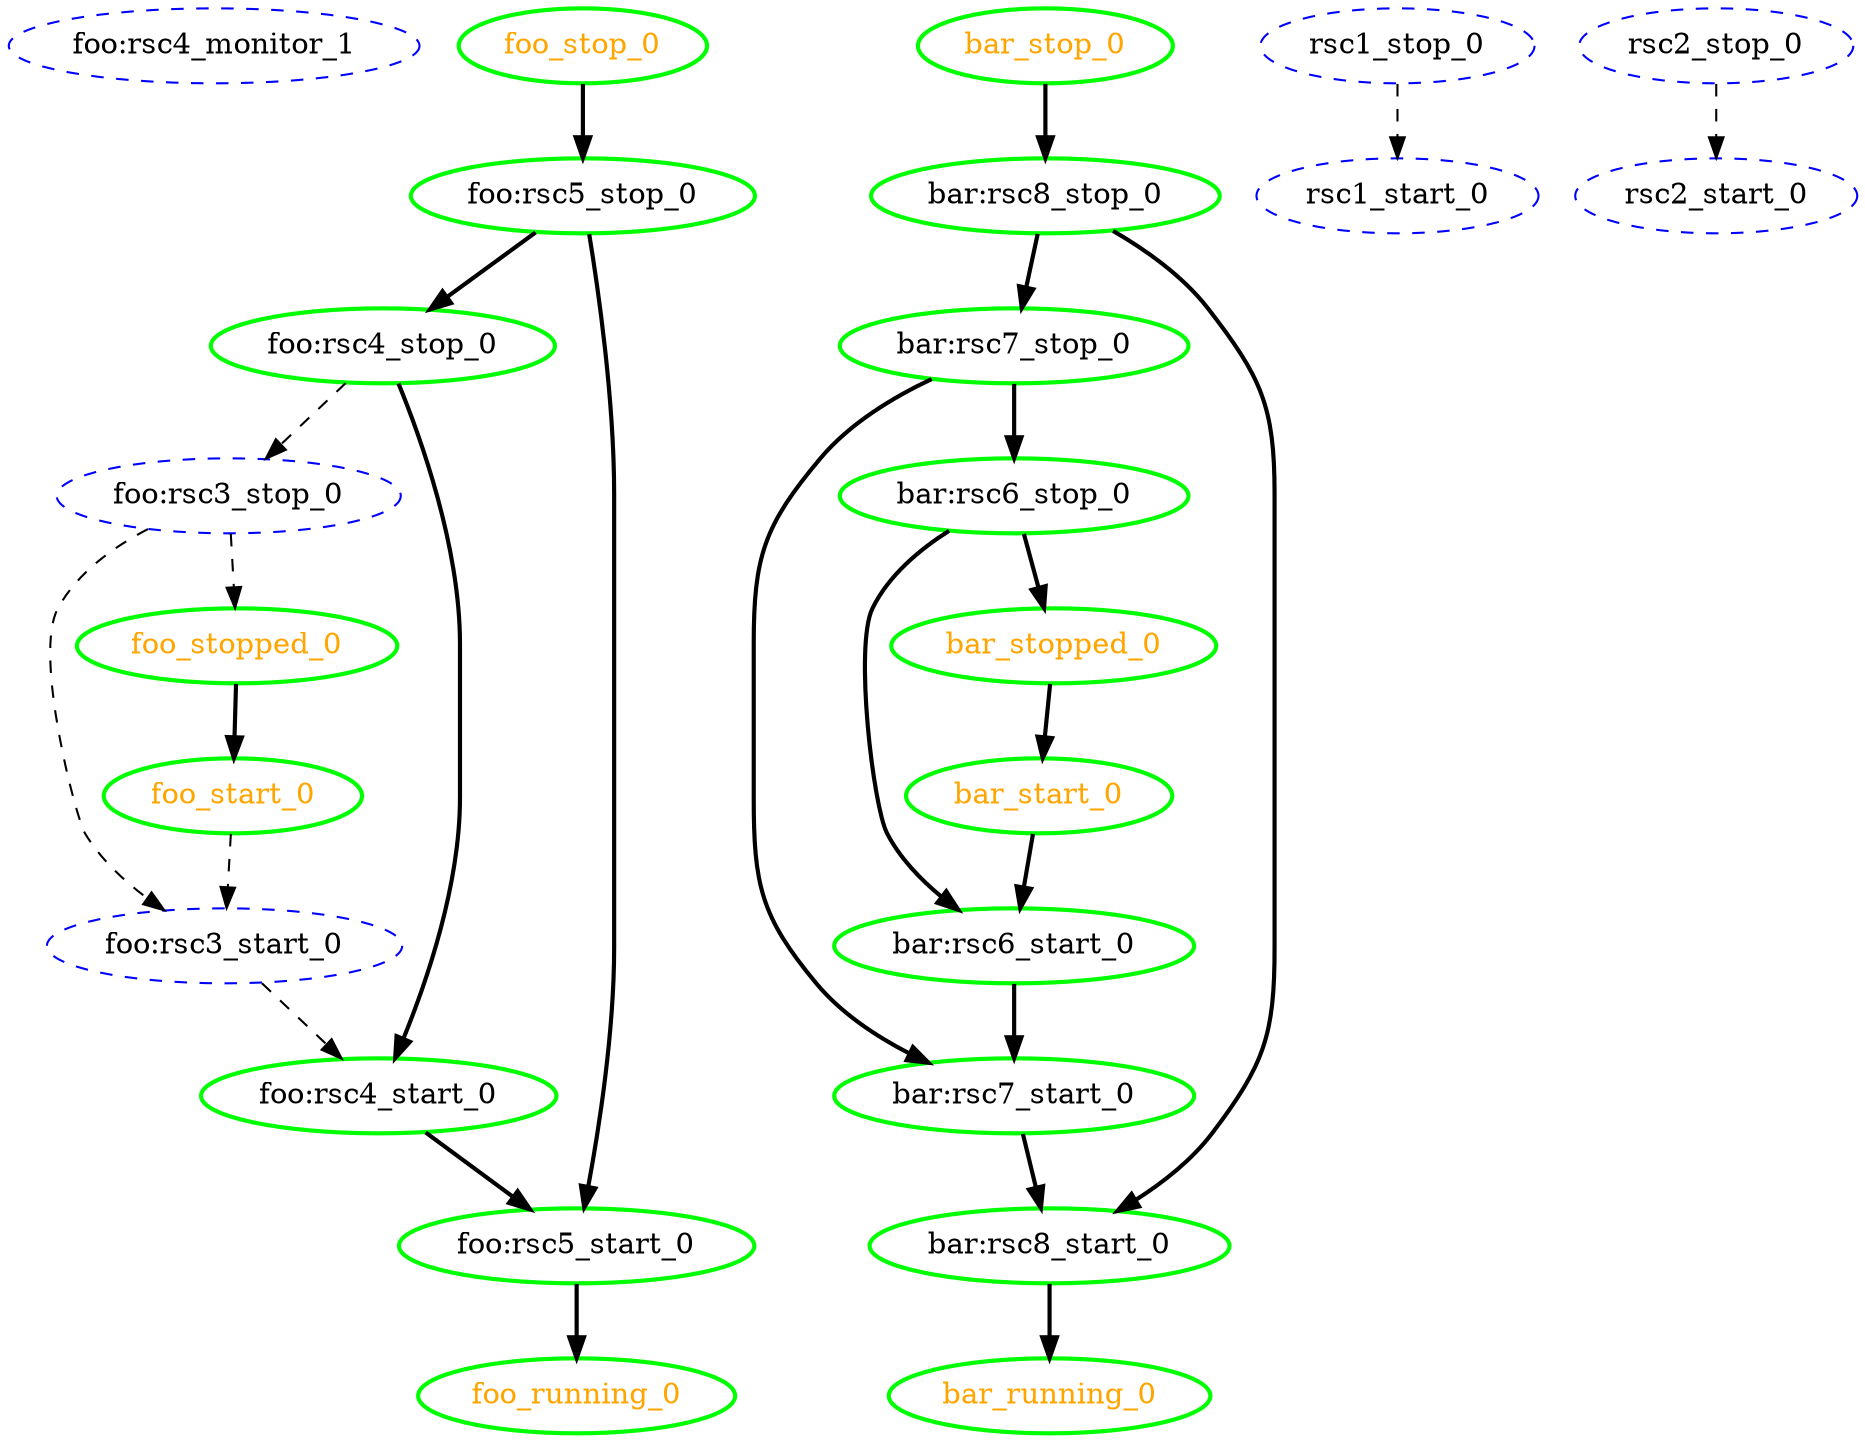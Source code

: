 digraph "g" {
	size = "30,30"
"foo:rsc4_monitor_1" [ style="dashed" color="blue" fontcolor="black" ]
"foo:rsc4_stop_0" [ tooltip="node1" style=bold color="green" fontcolor="black" ]
"bar:rsc7_start_0" [ tooltip="node2" style=bold color="green" fontcolor="black" ]
"bar:rsc7_stop_0" [ tooltip="node1" style=bold color="green" fontcolor="black" ]
"rsc1_stop_0" [ style="dashed" color="blue" fontcolor="black" ]
"rsc1_start_0" [ style="dashed" color="blue" fontcolor="black" ]
"rsc2_stop_0" [ style="dashed" color="blue" fontcolor="black" ]
"rsc2_start_0" [ style="dashed" color="blue" fontcolor="black" ]
"foo:rsc3_stop_0" [ style="dashed" color="blue" fontcolor="black" ]
"foo:rsc3_start_0" [ style="dashed" color="blue" fontcolor="black" ]
"foo:rsc4_start_0" [ tooltip="node1" style=bold color="green" fontcolor="black" ]
"foo:rsc5_stop_0" [ tooltip="node1" style=bold color="green" fontcolor="black" ]
"foo:rsc5_start_0" [ tooltip="node1" style=bold color="green" fontcolor="black" ]
"foo_start_0" [ tooltip="" style=bold color="green" fontcolor="orange" ]
"foo_running_0" [ tooltip="" style=bold color="green" fontcolor="orange" ]
"foo_stop_0" [ tooltip="" style=bold color="green" fontcolor="orange" ]
"foo_stopped_0" [ tooltip="" style=bold color="green" fontcolor="orange" ]
"bar:rsc6_stop_0" [ tooltip="node1" style=bold color="green" fontcolor="black" ]
"bar:rsc6_start_0" [ tooltip="node2" style=bold color="green" fontcolor="black" ]
"bar:rsc8_stop_0" [ tooltip="node1" style=bold color="green" fontcolor="black" ]
"bar:rsc8_start_0" [ tooltip="node2" style=bold color="green" fontcolor="black" ]
"bar_start_0" [ tooltip="" style=bold color="green" fontcolor="orange" ]
"bar_running_0" [ tooltip="" style=bold color="green" fontcolor="orange" ]
"bar_stop_0" [ tooltip="" style=bold color="green" fontcolor="orange" ]
"bar_stopped_0" [ tooltip="" style=bold color="green" fontcolor="orange" ]
"foo:rsc5_stop_0" -> "foo:rsc4_stop_0" [ style = bold]
"bar:rsc7_stop_0" -> "bar:rsc7_start_0" [ style = bold]
"bar:rsc6_start_0" -> "bar:rsc7_start_0" [ style = bold]
"bar:rsc8_stop_0" -> "bar:rsc7_stop_0" [ style = bold]
"rsc1_stop_0" -> "rsc1_start_0" [ style = dashed]
"rsc2_stop_0" -> "rsc2_start_0" [ style = dashed]
"foo:rsc4_stop_0" -> "foo:rsc3_stop_0" [ style = dashed]
"foo:rsc3_stop_0" -> "foo:rsc3_start_0" [ style = dashed]
"foo_start_0" -> "foo:rsc3_start_0" [ style = dashed]
"foo:rsc4_stop_0" -> "foo:rsc4_start_0" [ style = bold]
"foo:rsc3_start_0" -> "foo:rsc4_start_0" [ style = dashed]
"foo_stop_0" -> "foo:rsc5_stop_0" [ style = bold]
"foo:rsc4_start_0" -> "foo:rsc5_start_0" [ style = bold]
"foo:rsc5_stop_0" -> "foo:rsc5_start_0" [ style = bold]
"foo_stopped_0" -> "foo_start_0" [ style = bold]
"foo:rsc5_start_0" -> "foo_running_0" [ style = bold]
"foo:rsc3_stop_0" -> "foo_stopped_0" [ style = dashed]
"bar:rsc7_stop_0" -> "bar:rsc6_stop_0" [ style = bold]
"bar:rsc6_stop_0" -> "bar:rsc6_start_0" [ style = bold]
"bar_start_0" -> "bar:rsc6_start_0" [ style = bold]
"bar_stop_0" -> "bar:rsc8_stop_0" [ style = bold]
"bar:rsc7_start_0" -> "bar:rsc8_start_0" [ style = bold]
"bar:rsc8_stop_0" -> "bar:rsc8_start_0" [ style = bold]
"bar_stopped_0" -> "bar_start_0" [ style = bold]
"bar:rsc8_start_0" -> "bar_running_0" [ style = bold]
"bar:rsc6_stop_0" -> "bar_stopped_0" [ style = bold]
}
